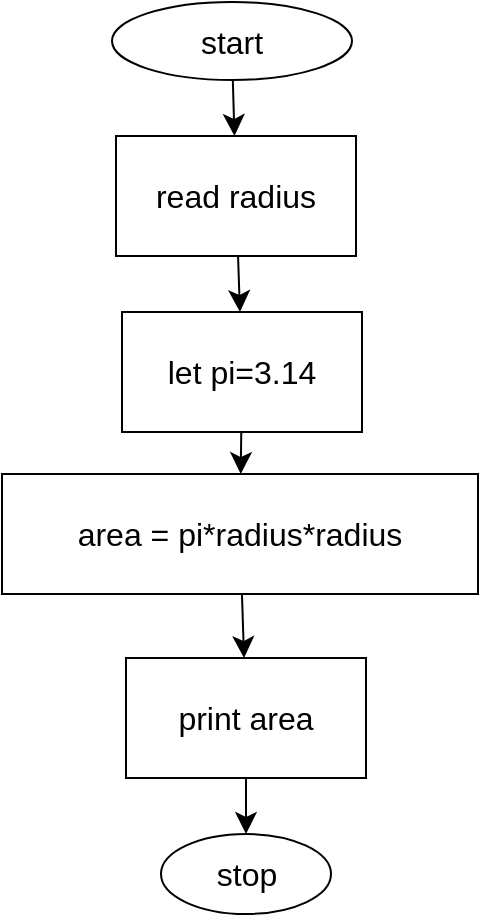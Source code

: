 <mxfile version="22.0.8" type="google">
  <diagram name="Page-1" id="WfsnusLT2t_GmOjfDk6Q">
    <mxGraphModel dx="474" dy="1011" grid="0" gridSize="10" guides="1" tooltips="1" connect="1" arrows="1" fold="1" page="0" pageScale="1" pageWidth="850" pageHeight="1100" math="0" shadow="0">
      <root>
        <mxCell id="0" />
        <mxCell id="1" parent="0" />
        <mxCell id="72MSF93des0nsE6tnx3y-3" value="" style="edgeStyle=none;curved=1;rounded=0;orthogonalLoop=1;jettySize=auto;html=1;fontSize=12;startSize=8;endSize=8;" edge="1" parent="1" source="72MSF93des0nsE6tnx3y-1" target="72MSF93des0nsE6tnx3y-2">
          <mxGeometry relative="1" as="geometry" />
        </mxCell>
        <mxCell id="72MSF93des0nsE6tnx3y-1" value="start" style="ellipse;whiteSpace=wrap;html=1;fontSize=16;" vertex="1" parent="1">
          <mxGeometry x="209" y="-71" width="120" height="39" as="geometry" />
        </mxCell>
        <mxCell id="72MSF93des0nsE6tnx3y-5" value="" style="edgeStyle=none;curved=1;rounded=0;orthogonalLoop=1;jettySize=auto;html=1;fontSize=12;startSize=8;endSize=8;" edge="1" parent="1" source="72MSF93des0nsE6tnx3y-2" target="72MSF93des0nsE6tnx3y-4">
          <mxGeometry relative="1" as="geometry" />
        </mxCell>
        <mxCell id="72MSF93des0nsE6tnx3y-2" value="read radius" style="whiteSpace=wrap;html=1;fontSize=16;" vertex="1" parent="1">
          <mxGeometry x="211" y="-4" width="120" height="60" as="geometry" />
        </mxCell>
        <mxCell id="72MSF93des0nsE6tnx3y-7" value="" style="edgeStyle=none;curved=1;rounded=0;orthogonalLoop=1;jettySize=auto;html=1;fontSize=12;startSize=8;endSize=8;" edge="1" parent="1" source="72MSF93des0nsE6tnx3y-4" target="72MSF93des0nsE6tnx3y-6">
          <mxGeometry relative="1" as="geometry" />
        </mxCell>
        <mxCell id="72MSF93des0nsE6tnx3y-4" value="let pi=3.14" style="whiteSpace=wrap;html=1;fontSize=16;" vertex="1" parent="1">
          <mxGeometry x="214" y="84" width="120" height="60" as="geometry" />
        </mxCell>
        <mxCell id="72MSF93des0nsE6tnx3y-9" value="" style="edgeStyle=none;curved=1;rounded=0;orthogonalLoop=1;jettySize=auto;html=1;fontSize=12;startSize=8;endSize=8;" edge="1" parent="1" source="72MSF93des0nsE6tnx3y-6" target="72MSF93des0nsE6tnx3y-8">
          <mxGeometry relative="1" as="geometry" />
        </mxCell>
        <mxCell id="72MSF93des0nsE6tnx3y-6" value="area = pi*radius*radius" style="whiteSpace=wrap;html=1;fontSize=16;" vertex="1" parent="1">
          <mxGeometry x="154" y="165" width="238" height="60" as="geometry" />
        </mxCell>
        <mxCell id="72MSF93des0nsE6tnx3y-11" value="" style="edgeStyle=none;curved=1;rounded=0;orthogonalLoop=1;jettySize=auto;html=1;fontSize=12;startSize=8;endSize=8;" edge="1" parent="1" source="72MSF93des0nsE6tnx3y-8" target="72MSF93des0nsE6tnx3y-10">
          <mxGeometry relative="1" as="geometry" />
        </mxCell>
        <mxCell id="72MSF93des0nsE6tnx3y-8" value="print area" style="whiteSpace=wrap;html=1;fontSize=16;" vertex="1" parent="1">
          <mxGeometry x="216" y="257" width="120" height="60" as="geometry" />
        </mxCell>
        <mxCell id="72MSF93des0nsE6tnx3y-10" value="stop" style="ellipse;whiteSpace=wrap;html=1;fontSize=16;" vertex="1" parent="1">
          <mxGeometry x="233.5" y="345" width="85" height="40" as="geometry" />
        </mxCell>
      </root>
    </mxGraphModel>
  </diagram>
</mxfile>

